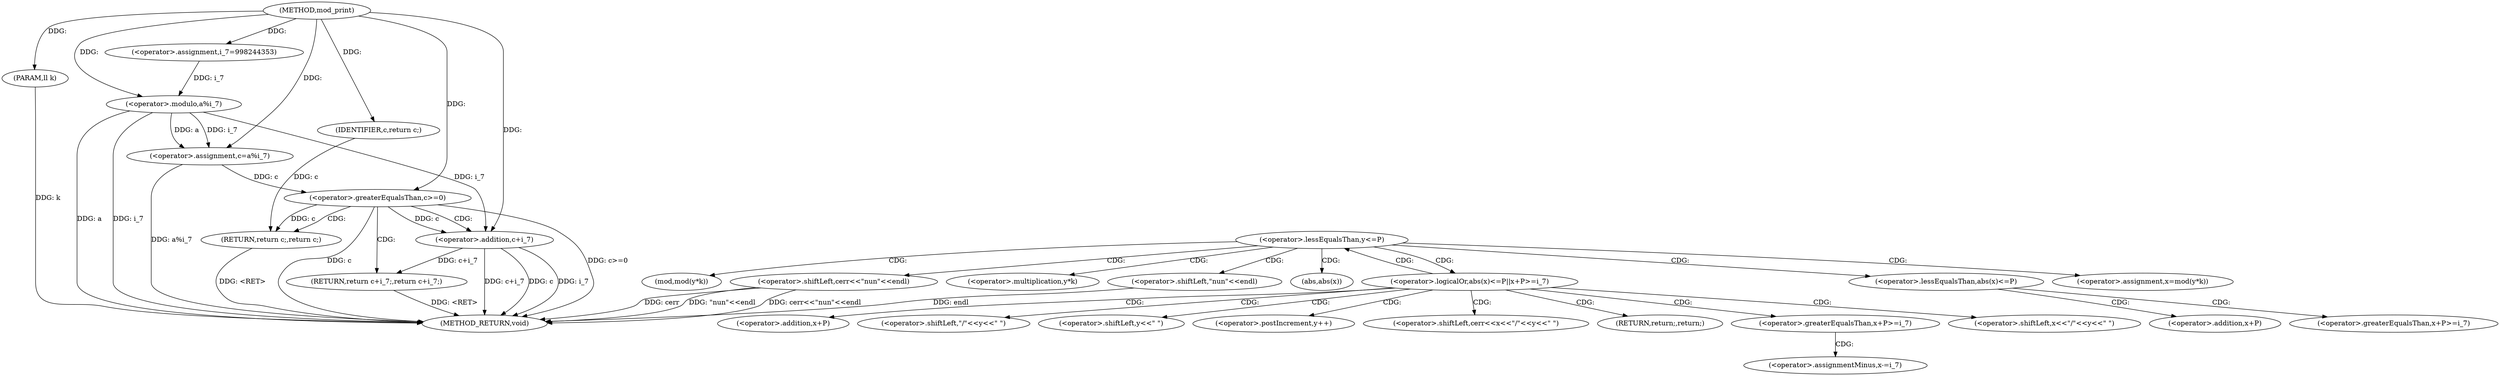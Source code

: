 digraph "mod_print" {  
"1006268" [label = "(METHOD,mod_print)" ]
"1006351" [label = "(METHOD_RETURN,void)" ]
"1006269" [label = "(PARAM,ll k)" ]
"1006272" [label = "(<operator>.assignment,i_7=998244353)" ]
"1006346" [label = "(<operator>.shiftLeft,cerr<<\"nun\"<<endl)" ]
"1006277" [label = "(<operator>.assignment,c=a%i_7)" ]
"1006288" [label = "(RETURN,return c+i_7;,return c+i_7;)" ]
"1006283" [label = "(<operator>.greaterEqualsThan,c>=0)" ]
"1006286" [label = "(RETURN,return c;,return c;)" ]
"1006289" [label = "(<operator>.addition,c+i_7)" ]
"1006348" [label = "(<operator>.shiftLeft,\"nun\"<<endl)" ]
"1006279" [label = "(<operator>.modulo,a%i_7)" ]
"1006287" [label = "(IDENTIFIER,c,return c;)" ]
"1006301" [label = "(<operator>.lessEqualsThan,y<=P)" ]
"1006304" [label = "(<operator>.postIncrement,y++)" ]
"1006308" [label = "(<operator>.assignment,x=mod(y*k))" ]
"1006310" [label = "(mod,mod(y*k))" ]
"1006315" [label = "(<operator>.logicalOr,abs(x)<=P||x+P>=i_7)" ]
"1006311" [label = "(<operator>.multiplication,y*k)" ]
"1006316" [label = "(<operator>.lessEqualsThan,abs(x)<=P)" ]
"1006320" [label = "(<operator>.greaterEqualsThan,x+P>=i_7)" ]
"1006336" [label = "(<operator>.shiftLeft,cerr<<x<<\"/\"<<y<<\" \")" ]
"1006345" [label = "(RETURN,return;,return;)" ]
"1006317" [label = "(abs,abs(x))" ]
"1006321" [label = "(<operator>.addition,x+P)" ]
"1006327" [label = "(<operator>.greaterEqualsThan,x+P>=i_7)" ]
"1006338" [label = "(<operator>.shiftLeft,x<<\"/\"<<y<<\" \")" ]
"1006328" [label = "(<operator>.addition,x+P)" ]
"1006333" [label = "(<operator>.assignmentMinus,x-=i_7)" ]
"1006340" [label = "(<operator>.shiftLeft,\"/\"<<y<<\" \")" ]
"1006342" [label = "(<operator>.shiftLeft,y<<\" \")" ]
  "1006286" -> "1006351"  [ label = "DDG: <RET>"] 
  "1006288" -> "1006351"  [ label = "DDG: <RET>"] 
  "1006269" -> "1006351"  [ label = "DDG: k"] 
  "1006279" -> "1006351"  [ label = "DDG: i_7"] 
  "1006277" -> "1006351"  [ label = "DDG: a%i_7"] 
  "1006283" -> "1006351"  [ label = "DDG: c"] 
  "1006283" -> "1006351"  [ label = "DDG: c>=0"] 
  "1006289" -> "1006351"  [ label = "DDG: c"] 
  "1006289" -> "1006351"  [ label = "DDG: i_7"] 
  "1006289" -> "1006351"  [ label = "DDG: c+i_7"] 
  "1006346" -> "1006351"  [ label = "DDG: cerr<<\"nun\"<<endl"] 
  "1006346" -> "1006351"  [ label = "DDG: cerr"] 
  "1006346" -> "1006351"  [ label = "DDG: \"nun\"<<endl"] 
  "1006279" -> "1006351"  [ label = "DDG: a"] 
  "1006348" -> "1006351"  [ label = "DDG: endl"] 
  "1006268" -> "1006269"  [ label = "DDG: "] 
  "1006268" -> "1006272"  [ label = "DDG: "] 
  "1006279" -> "1006277"  [ label = "DDG: a"] 
  "1006279" -> "1006277"  [ label = "DDG: i_7"] 
  "1006289" -> "1006288"  [ label = "DDG: c+i_7"] 
  "1006268" -> "1006277"  [ label = "DDG: "] 
  "1006287" -> "1006286"  [ label = "DDG: c"] 
  "1006283" -> "1006286"  [ label = "DDG: c"] 
  "1006283" -> "1006289"  [ label = "DDG: c"] 
  "1006268" -> "1006289"  [ label = "DDG: "] 
  "1006279" -> "1006289"  [ label = "DDG: i_7"] 
  "1006268" -> "1006279"  [ label = "DDG: "] 
  "1006272" -> "1006279"  [ label = "DDG: i_7"] 
  "1006277" -> "1006283"  [ label = "DDG: c"] 
  "1006268" -> "1006283"  [ label = "DDG: "] 
  "1006268" -> "1006287"  [ label = "DDG: "] 
  "1006301" -> "1006311"  [ label = "CDG: "] 
  "1006301" -> "1006316"  [ label = "CDG: "] 
  "1006301" -> "1006310"  [ label = "CDG: "] 
  "1006301" -> "1006348"  [ label = "CDG: "] 
  "1006301" -> "1006346"  [ label = "CDG: "] 
  "1006301" -> "1006308"  [ label = "CDG: "] 
  "1006301" -> "1006315"  [ label = "CDG: "] 
  "1006301" -> "1006317"  [ label = "CDG: "] 
  "1006283" -> "1006289"  [ label = "CDG: "] 
  "1006283" -> "1006288"  [ label = "CDG: "] 
  "1006283" -> "1006286"  [ label = "CDG: "] 
  "1006315" -> "1006328"  [ label = "CDG: "] 
  "1006315" -> "1006340"  [ label = "CDG: "] 
  "1006315" -> "1006327"  [ label = "CDG: "] 
  "1006315" -> "1006338"  [ label = "CDG: "] 
  "1006315" -> "1006301"  [ label = "CDG: "] 
  "1006315" -> "1006336"  [ label = "CDG: "] 
  "1006315" -> "1006304"  [ label = "CDG: "] 
  "1006315" -> "1006342"  [ label = "CDG: "] 
  "1006315" -> "1006345"  [ label = "CDG: "] 
  "1006316" -> "1006320"  [ label = "CDG: "] 
  "1006316" -> "1006321"  [ label = "CDG: "] 
  "1006327" -> "1006333"  [ label = "CDG: "] 
}
